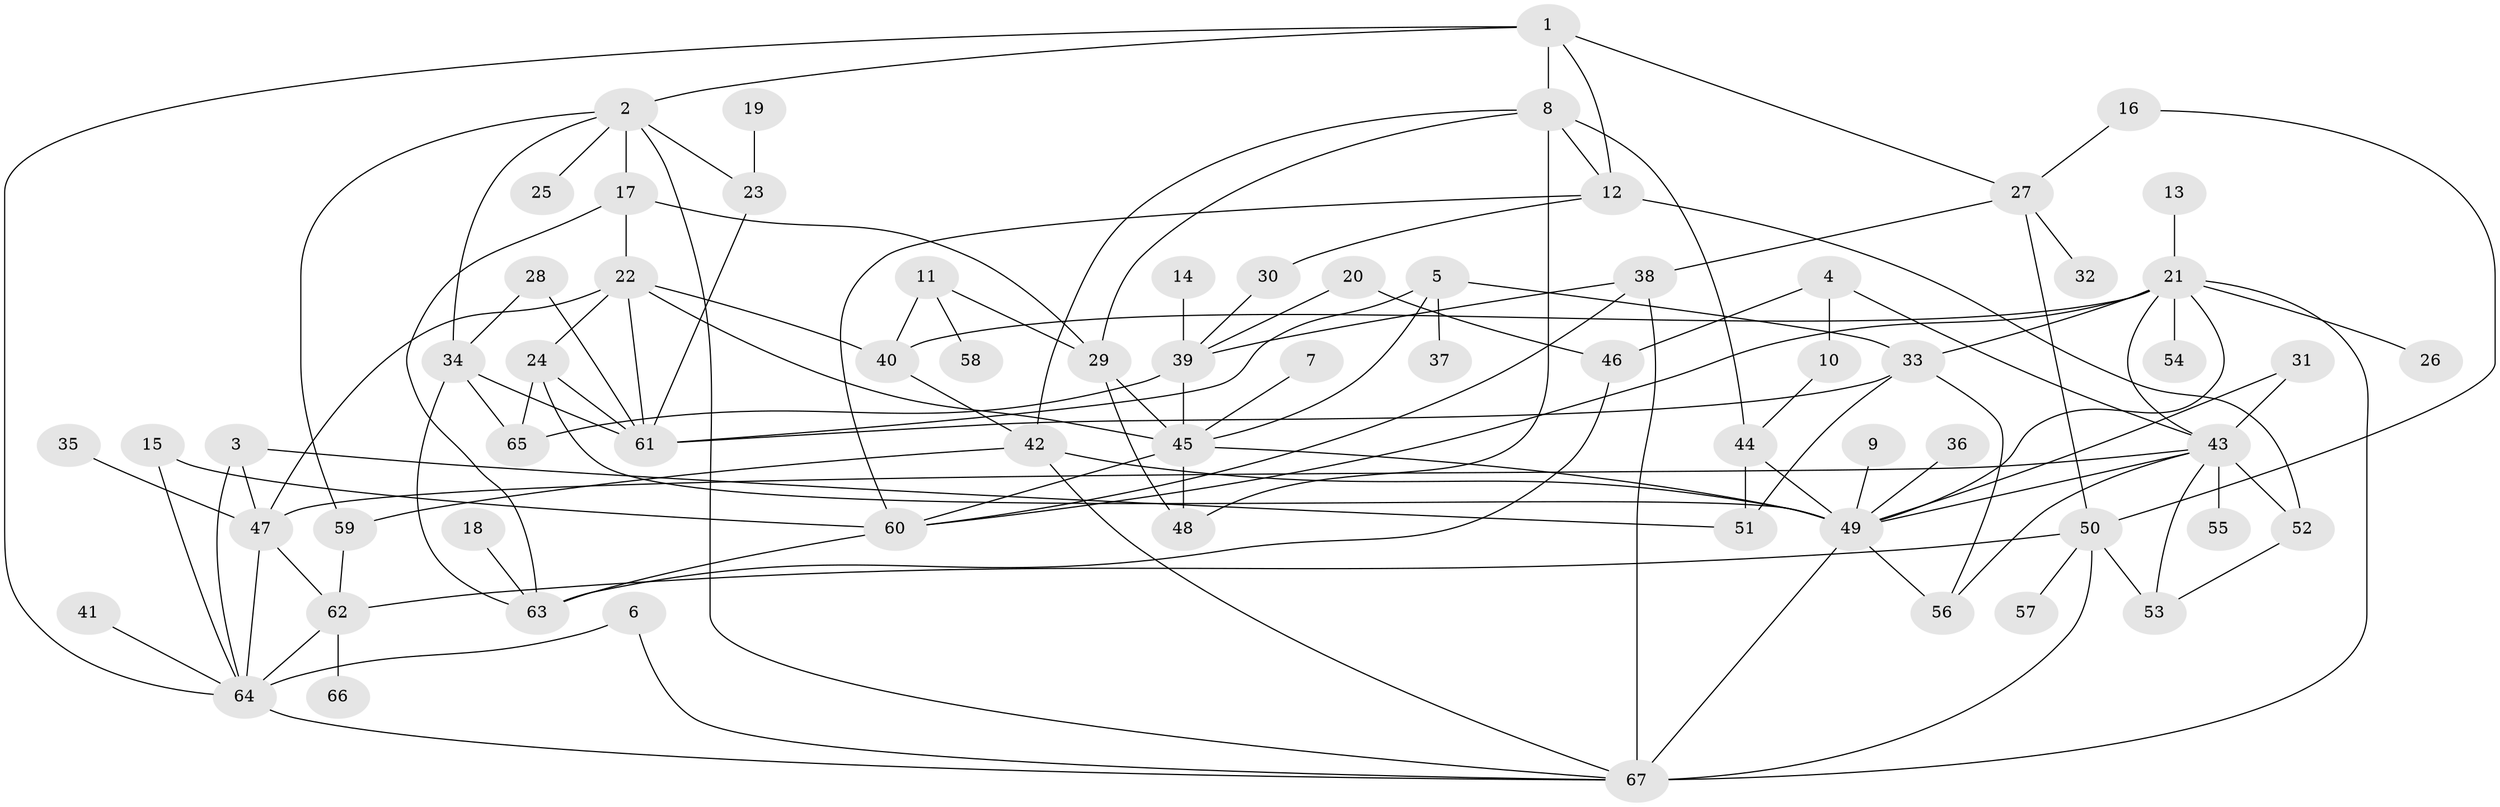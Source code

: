 // original degree distribution, {6: 0.029850746268656716, 5: 0.09701492537313433, 3: 0.19402985074626866, 2: 0.2537313432835821, 4: 0.17164179104477612, 8: 0.007462686567164179, 7: 0.022388059701492536, 1: 0.22388059701492538}
// Generated by graph-tools (version 1.1) at 2025/49/03/09/25 03:49:26]
// undirected, 67 vertices, 121 edges
graph export_dot {
graph [start="1"]
  node [color=gray90,style=filled];
  1;
  2;
  3;
  4;
  5;
  6;
  7;
  8;
  9;
  10;
  11;
  12;
  13;
  14;
  15;
  16;
  17;
  18;
  19;
  20;
  21;
  22;
  23;
  24;
  25;
  26;
  27;
  28;
  29;
  30;
  31;
  32;
  33;
  34;
  35;
  36;
  37;
  38;
  39;
  40;
  41;
  42;
  43;
  44;
  45;
  46;
  47;
  48;
  49;
  50;
  51;
  52;
  53;
  54;
  55;
  56;
  57;
  58;
  59;
  60;
  61;
  62;
  63;
  64;
  65;
  66;
  67;
  1 -- 2 [weight=1.0];
  1 -- 8 [weight=1.0];
  1 -- 12 [weight=1.0];
  1 -- 27 [weight=1.0];
  1 -- 64 [weight=1.0];
  2 -- 17 [weight=1.0];
  2 -- 23 [weight=1.0];
  2 -- 25 [weight=1.0];
  2 -- 34 [weight=1.0];
  2 -- 59 [weight=1.0];
  2 -- 67 [weight=1.0];
  3 -- 47 [weight=1.0];
  3 -- 51 [weight=1.0];
  3 -- 64 [weight=1.0];
  4 -- 10 [weight=1.0];
  4 -- 43 [weight=1.0];
  4 -- 46 [weight=1.0];
  5 -- 33 [weight=1.0];
  5 -- 37 [weight=1.0];
  5 -- 45 [weight=1.0];
  5 -- 61 [weight=1.0];
  6 -- 64 [weight=1.0];
  6 -- 67 [weight=1.0];
  7 -- 45 [weight=1.0];
  8 -- 12 [weight=1.0];
  8 -- 29 [weight=1.0];
  8 -- 42 [weight=1.0];
  8 -- 44 [weight=1.0];
  8 -- 48 [weight=1.0];
  9 -- 49 [weight=1.0];
  10 -- 44 [weight=1.0];
  11 -- 29 [weight=1.0];
  11 -- 40 [weight=1.0];
  11 -- 58 [weight=1.0];
  12 -- 30 [weight=1.0];
  12 -- 52 [weight=1.0];
  12 -- 60 [weight=1.0];
  13 -- 21 [weight=1.0];
  14 -- 39 [weight=1.0];
  15 -- 60 [weight=1.0];
  15 -- 64 [weight=1.0];
  16 -- 27 [weight=1.0];
  16 -- 50 [weight=1.0];
  17 -- 22 [weight=1.0];
  17 -- 29 [weight=1.0];
  17 -- 63 [weight=1.0];
  18 -- 63 [weight=1.0];
  19 -- 23 [weight=1.0];
  20 -- 39 [weight=1.0];
  20 -- 46 [weight=1.0];
  21 -- 26 [weight=1.0];
  21 -- 33 [weight=1.0];
  21 -- 40 [weight=1.0];
  21 -- 43 [weight=1.0];
  21 -- 49 [weight=1.0];
  21 -- 54 [weight=1.0];
  21 -- 60 [weight=1.0];
  21 -- 67 [weight=2.0];
  22 -- 24 [weight=1.0];
  22 -- 40 [weight=1.0];
  22 -- 45 [weight=1.0];
  22 -- 47 [weight=1.0];
  22 -- 61 [weight=1.0];
  23 -- 61 [weight=1.0];
  24 -- 49 [weight=1.0];
  24 -- 61 [weight=1.0];
  24 -- 65 [weight=1.0];
  27 -- 32 [weight=1.0];
  27 -- 38 [weight=1.0];
  27 -- 50 [weight=1.0];
  28 -- 34 [weight=1.0];
  28 -- 61 [weight=1.0];
  29 -- 45 [weight=1.0];
  29 -- 48 [weight=1.0];
  30 -- 39 [weight=1.0];
  31 -- 43 [weight=1.0];
  31 -- 49 [weight=1.0];
  33 -- 51 [weight=1.0];
  33 -- 56 [weight=1.0];
  33 -- 61 [weight=1.0];
  34 -- 61 [weight=1.0];
  34 -- 63 [weight=1.0];
  34 -- 65 [weight=1.0];
  35 -- 47 [weight=1.0];
  36 -- 49 [weight=1.0];
  38 -- 39 [weight=1.0];
  38 -- 60 [weight=1.0];
  38 -- 67 [weight=1.0];
  39 -- 45 [weight=1.0];
  39 -- 65 [weight=1.0];
  40 -- 42 [weight=1.0];
  41 -- 64 [weight=1.0];
  42 -- 49 [weight=1.0];
  42 -- 59 [weight=1.0];
  42 -- 67 [weight=1.0];
  43 -- 47 [weight=1.0];
  43 -- 49 [weight=1.0];
  43 -- 52 [weight=1.0];
  43 -- 53 [weight=1.0];
  43 -- 55 [weight=1.0];
  43 -- 56 [weight=1.0];
  44 -- 49 [weight=2.0];
  44 -- 51 [weight=1.0];
  45 -- 48 [weight=1.0];
  45 -- 49 [weight=1.0];
  45 -- 60 [weight=1.0];
  46 -- 63 [weight=1.0];
  47 -- 62 [weight=2.0];
  47 -- 64 [weight=1.0];
  49 -- 56 [weight=1.0];
  49 -- 67 [weight=1.0];
  50 -- 53 [weight=1.0];
  50 -- 57 [weight=1.0];
  50 -- 62 [weight=2.0];
  50 -- 67 [weight=1.0];
  52 -- 53 [weight=1.0];
  59 -- 62 [weight=1.0];
  60 -- 63 [weight=1.0];
  62 -- 64 [weight=1.0];
  62 -- 66 [weight=1.0];
  64 -- 67 [weight=1.0];
}
